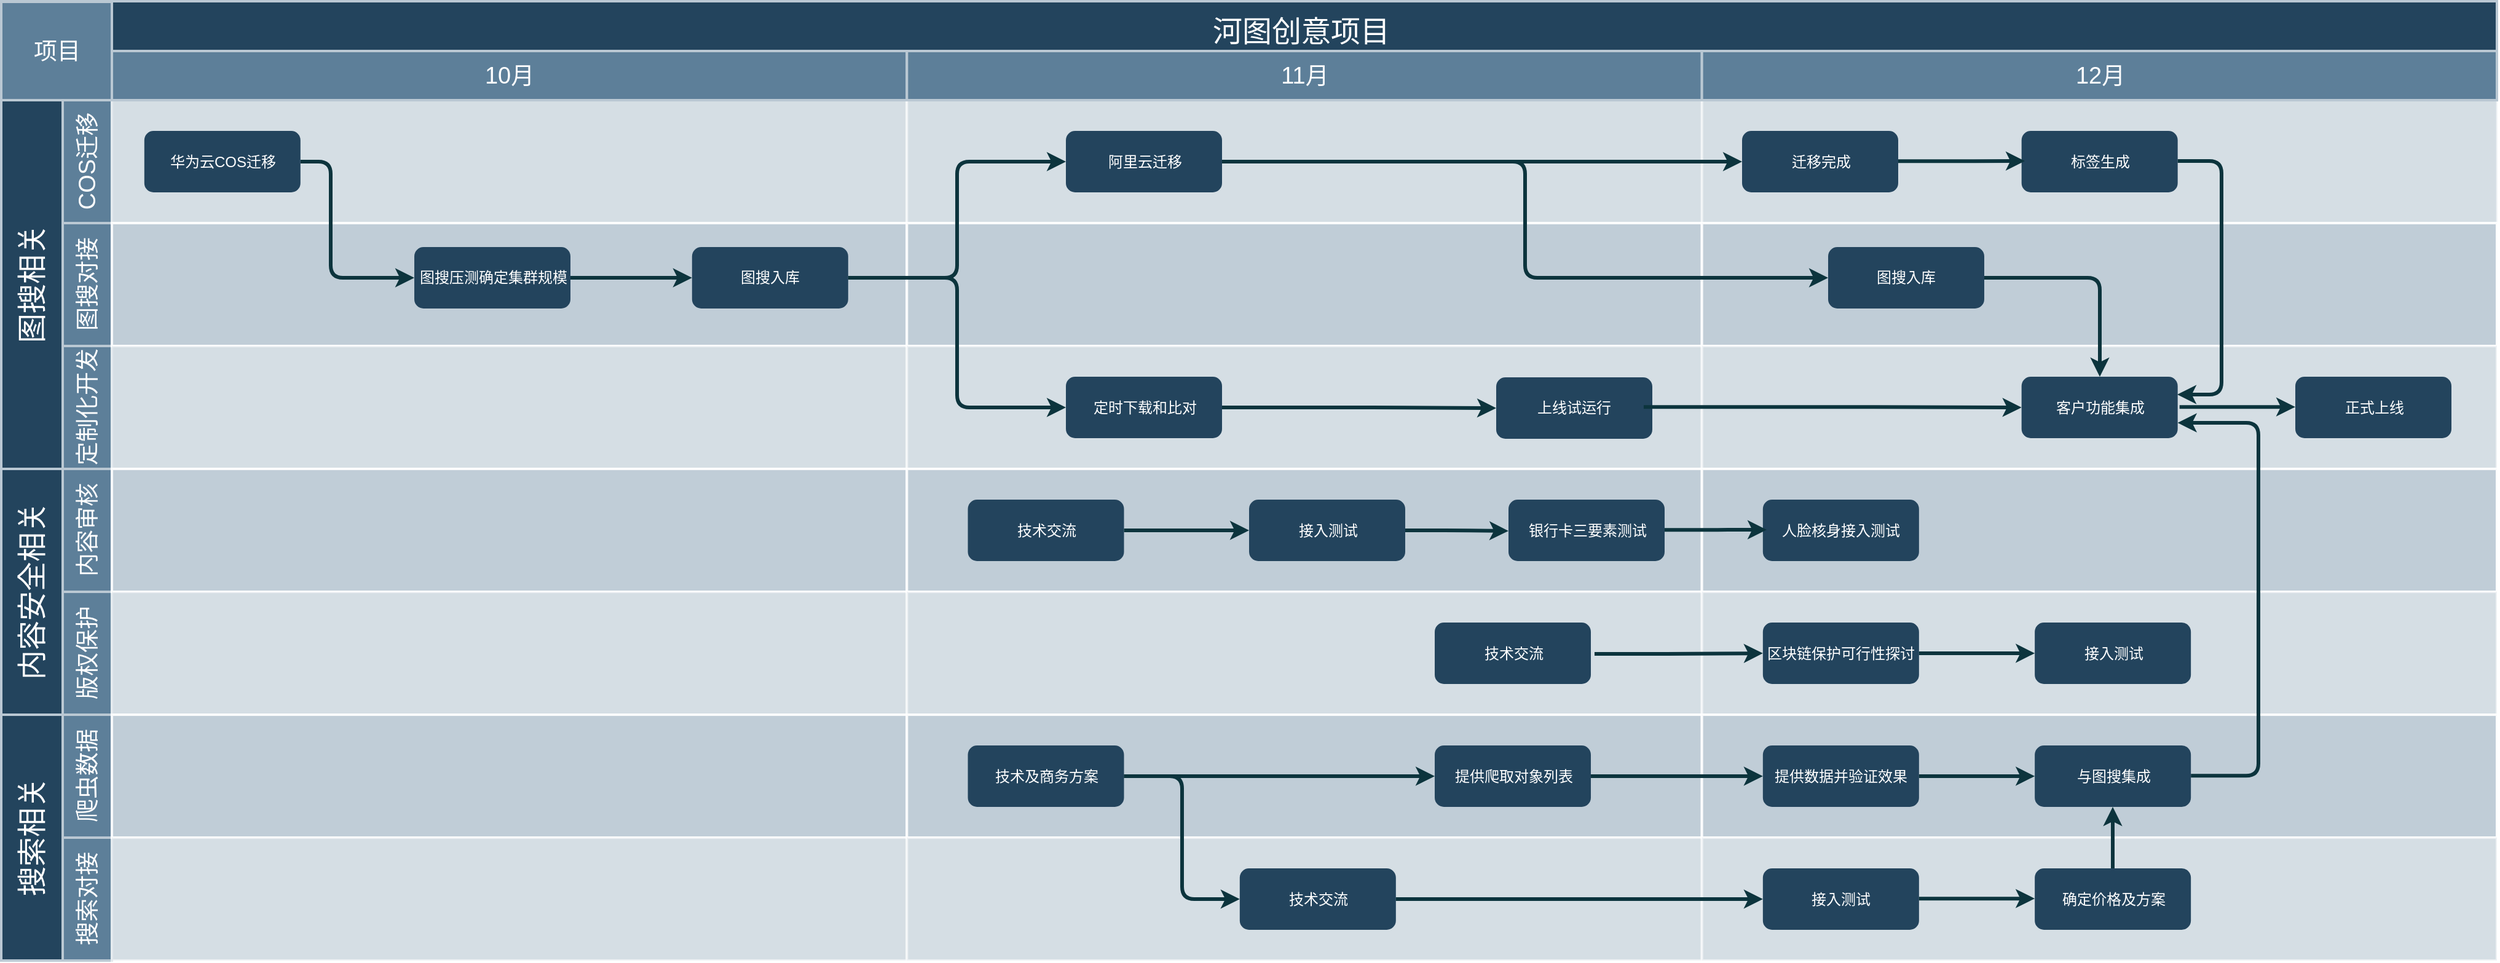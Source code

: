 <mxfile version="14.7.6" type="github">
  <diagram id="6a731a19-8d31-9384-78a2-239565b7b9f0" name="Page-1">
    <mxGraphModel dx="1722" dy="114" grid="1" gridSize="10" guides="1" tooltips="1" connect="1" arrows="1" fold="1" page="1" pageScale="1" pageWidth="1169" pageHeight="827" background="none" math="0" shadow="0">
      <root>
        <mxCell id="0" />
        <mxCell id="1" parent="0" />
        <mxCell id="56" value="河图创意项目" style="strokeColor=#BAC8D3;fillColor=#23445D;fontSize=24;strokeWidth=2;fontFamily=Helvetica;html=1;fontStyle=0;spacingBottom=8;spacingRight=0;spacingLeft=83;fontColor=#FFFFFF;" parent="1" vertex="1">
          <mxGeometry x="154" y="850" width="2030" height="57" as="geometry" />
        </mxCell>
        <mxCell id="57" value="图搜相关" style="strokeColor=#BAC8D3;fillColor=#23445D;fontSize=24;strokeWidth=2;horizontal=0;fontFamily=Helvetica;html=1;fontStyle=0;fontColor=#FFFFFF;" parent="1" vertex="1">
          <mxGeometry x="154" y="930.5" width="50" height="300" as="geometry" />
        </mxCell>
        <mxCell id="58" value="COS迁移" style="strokeColor=#BAC8D3;fillColor=#5d7f99;fontSize=19;strokeWidth=2;horizontal=0;fontFamily=Helvetica;html=1;labelBackgroundColor=none;fontColor=#FFFFFF;" parent="1" vertex="1">
          <mxGeometry x="204" y="930.5" width="40" height="100" as="geometry" />
        </mxCell>
        <mxCell id="59" value="项目" style="strokeColor=#BAC8D3;fillColor=#5d7f99;fontSize=19;strokeWidth=2;fontFamily=Helvetica;html=1;labelBackgroundColor=none;fontColor=#FFFFFF;" parent="1" vertex="1">
          <mxGeometry x="154" y="850.5" width="90" height="80" as="geometry" />
        </mxCell>
        <mxCell id="60" value="图搜对接" style="strokeColor=#BAC8D3;fillColor=#5d7f99;fontSize=19;strokeWidth=2;horizontal=0;fontFamily=Helvetica;html=1;labelBackgroundColor=none;fontColor=#FFFFFF;" parent="1" vertex="1">
          <mxGeometry x="204" y="1030.5" width="40" height="100" as="geometry" />
        </mxCell>
        <mxCell id="61" value="定制化开发" style="strokeColor=#BAC8D3;fillColor=#5d7f99;fontSize=19;strokeWidth=2;horizontal=0;fontFamily=Helvetica;html=1;labelBackgroundColor=none;fontColor=#FFFFFF;" parent="1" vertex="1">
          <mxGeometry x="204" y="1130.5" width="40" height="100" as="geometry" />
        </mxCell>
        <mxCell id="62" value="版权保护" style="strokeColor=#BAC8D3;fillColor=#5d7f99;fontSize=19;strokeWidth=2;horizontal=0;fontFamily=Helvetica;html=1;labelBackgroundColor=none;fontColor=#FFFFFF;" parent="1" vertex="1">
          <mxGeometry x="204" y="1330.5" width="40" height="100" as="geometry" />
        </mxCell>
        <mxCell id="63" value="内容审核" style="strokeColor=#BAC8D3;fillColor=#5d7f99;fontSize=19;strokeWidth=2;horizontal=0;fontFamily=Helvetica;html=1;labelBackgroundColor=none;fontColor=#FFFFFF;" parent="1" vertex="1">
          <mxGeometry x="204" y="1230.5" width="40" height="100" as="geometry" />
        </mxCell>
        <mxCell id="64" value="内容安全相关" style="strokeColor=#BAC8D3;fillColor=#23445D;fontSize=24;strokeWidth=2;horizontal=0;fontFamily=Helvetica;html=1;fontStyle=0;fontColor=#FFFFFF;" parent="1" vertex="1">
          <mxGeometry x="154" y="1230.5" width="50" height="200" as="geometry" />
        </mxCell>
        <mxCell id="65" value="搜索对接" style="strokeColor=#BAC8D3;fillColor=#5d7f99;fontSize=19;strokeWidth=2;horizontal=0;fontFamily=Helvetica;html=1;labelBackgroundColor=none;fontColor=#FFFFFF;" parent="1" vertex="1">
          <mxGeometry x="204" y="1530.5" width="40" height="100" as="geometry" />
        </mxCell>
        <mxCell id="66" value="爬虫数据" style="strokeColor=#BAC8D3;fillColor=#5d7f99;fontSize=19;strokeWidth=2;horizontal=0;fontFamily=Helvetica;html=1;labelBackgroundColor=none;fontColor=#FFFFFF;" parent="1" vertex="1">
          <mxGeometry x="204" y="1430.5" width="40" height="100" as="geometry" />
        </mxCell>
        <mxCell id="67" value="搜索相关" style="strokeColor=#BAC8D3;fillColor=#23445D;fontSize=24;strokeWidth=2;horizontal=0;fontFamily=Helvetica;html=1;fontStyle=0;fontColor=#FFFFFF;" parent="1" vertex="1">
          <mxGeometry x="154" y="1430.5" width="50" height="200" as="geometry" />
        </mxCell>
        <mxCell id="68" value="" style="strokeColor=#FFFFFF;fillColor=#BAC8D3;fontSize=18;strokeWidth=2;fontFamily=Helvetica;html=1;opacity=60;fontColor=#FFFFFF;" parent="1" vertex="1">
          <mxGeometry x="244" y="930.5" width="646.667" height="100" as="geometry" />
        </mxCell>
        <mxCell id="69" value="" style="strokeColor=#FFFFFF;fillColor=#BAC8D3;fontSize=18;strokeWidth=2;fontFamily=Helvetica;html=1;opacity=90;fontColor=#FFFFFF;" parent="1" vertex="1">
          <mxGeometry x="244" y="1030.5" width="646.667" height="100" as="geometry" />
        </mxCell>
        <mxCell id="70" value="" style="strokeColor=#FFFFFF;fillColor=#BAC8D3;fontSize=18;strokeWidth=2;fontFamily=Helvetica;html=1;opacity=60;fontColor=#FFFFFF;" parent="1" vertex="1">
          <mxGeometry x="244" y="1130.5" width="646.667" height="100" as="geometry" />
        </mxCell>
        <mxCell id="71" value="" style="strokeColor=#FFFFFF;fillColor=#BAC8D3;fontSize=18;strokeWidth=2;fontFamily=Helvetica;html=1;opacity=90;fontColor=#FFFFFF;" parent="1" vertex="1">
          <mxGeometry x="244" y="1230.5" width="646.667" height="100" as="geometry" />
        </mxCell>
        <mxCell id="72" value="" style="strokeColor=#FFFFFF;fillColor=#BAC8D3;fontSize=18;strokeWidth=2;fontFamily=Helvetica;html=1;opacity=60;fontColor=#FFFFFF;" parent="1" vertex="1">
          <mxGeometry x="244" y="1330.5" width="646.667" height="100" as="geometry" />
        </mxCell>
        <mxCell id="73" value="" style="strokeColor=#FFFFFF;fillColor=#BAC8D3;fontSize=18;strokeWidth=2;fontFamily=Helvetica;html=1;opacity=90;fontColor=#FFFFFF;" parent="1" vertex="1">
          <mxGeometry x="244" y="1430.5" width="646.667" height="100" as="geometry" />
        </mxCell>
        <mxCell id="74" value="" style="strokeColor=#FFFFFF;fillColor=#BAC8D3;fontSize=18;strokeWidth=2;fontFamily=Helvetica;html=1;opacity=60;fontColor=#FFFFFF;" parent="1" vertex="1">
          <mxGeometry x="244" y="1530.5" width="646.667" height="100" as="geometry" />
        </mxCell>
        <mxCell id="75" value="" style="strokeColor=#FFFFFF;fillColor=#BAC8D3;fontSize=18;strokeWidth=2;fontFamily=Helvetica;html=1;opacity=60;fontColor=#FFFFFF;" parent="1" vertex="1">
          <mxGeometry x="890.667" y="930.5" width="647" height="100" as="geometry" />
        </mxCell>
        <mxCell id="76" value="" style="strokeColor=#FFFFFF;fillColor=#BAC8D3;fontSize=18;strokeWidth=2;fontFamily=Helvetica;html=1;opacity=90;fontColor=#FFFFFF;" parent="1" vertex="1">
          <mxGeometry x="890.667" y="1030.5" width="646.667" height="100" as="geometry" />
        </mxCell>
        <mxCell id="77" value="" style="strokeColor=#FFFFFF;fillColor=#BAC8D3;fontSize=18;strokeWidth=2;fontFamily=Helvetica;html=1;opacity=60;fontColor=#FFFFFF;" parent="1" vertex="1">
          <mxGeometry x="890.667" y="1130.5" width="646.667" height="100" as="geometry" />
        </mxCell>
        <mxCell id="78" value="" style="strokeColor=#FFFFFF;fillColor=#BAC8D3;fontSize=18;strokeWidth=2;fontFamily=Helvetica;html=1;opacity=90;fontColor=#FFFFFF;" parent="1" vertex="1">
          <mxGeometry x="890.667" y="1230.5" width="646.667" height="100" as="geometry" />
        </mxCell>
        <mxCell id="79" value="" style="strokeColor=#FFFFFF;fillColor=#BAC8D3;fontSize=18;strokeWidth=2;fontFamily=Helvetica;html=1;opacity=60;fontColor=#FFFFFF;" parent="1" vertex="1">
          <mxGeometry x="890.667" y="1330.5" width="646.667" height="100" as="geometry" />
        </mxCell>
        <mxCell id="80" value="" style="strokeColor=#FFFFFF;fillColor=#BAC8D3;fontSize=18;strokeWidth=2;fontFamily=Helvetica;html=1;opacity=90;fontColor=#FFFFFF;" parent="1" vertex="1">
          <mxGeometry x="890.667" y="1430.5" width="646.667" height="100" as="geometry" />
        </mxCell>
        <mxCell id="81" value="" style="strokeColor=#FFFFFF;fillColor=#BAC8D3;fontSize=18;strokeWidth=2;fontFamily=Helvetica;html=1;opacity=60;fontStyle=4;fontColor=#FFFFFF;" parent="1" vertex="1">
          <mxGeometry x="890.667" y="1530.5" width="646.667" height="100" as="geometry" />
        </mxCell>
        <mxCell id="82" value="" style="strokeColor=#FFFFFF;fillColor=#BAC8D3;fontSize=18;strokeWidth=2;fontFamily=Helvetica;html=1;opacity=60;fontColor=#FFFFFF;" parent="1" vertex="1">
          <mxGeometry x="1537.333" y="930.5" width="647" height="100" as="geometry" />
        </mxCell>
        <mxCell id="83" value="" style="strokeColor=#FFFFFF;fillColor=#BAC8D3;fontSize=18;strokeWidth=2;fontFamily=Helvetica;html=1;opacity=90;fontColor=#FFFFFF;" parent="1" vertex="1">
          <mxGeometry x="1537.333" y="1030.5" width="646.667" height="100" as="geometry" />
        </mxCell>
        <mxCell id="84" value="" style="strokeColor=#FFFFFF;fillColor=#BAC8D3;fontSize=18;strokeWidth=2;fontFamily=Helvetica;html=1;opacity=60;fontColor=#FFFFFF;" parent="1" vertex="1">
          <mxGeometry x="1537.333" y="1130.5" width="646.667" height="100" as="geometry" />
        </mxCell>
        <mxCell id="85" value="" style="strokeColor=#FFFFFF;fillColor=#BAC8D3;fontSize=18;strokeWidth=2;fontFamily=Helvetica;html=1;opacity=90;fontColor=#FFFFFF;" parent="1" vertex="1">
          <mxGeometry x="1537.333" y="1230.5" width="646.667" height="100" as="geometry" />
        </mxCell>
        <mxCell id="86" value="" style="strokeColor=#FFFFFF;fillColor=#BAC8D3;fontSize=18;strokeWidth=2;fontFamily=Helvetica;html=1;opacity=60;fontColor=#FFFFFF;" parent="1" vertex="1">
          <mxGeometry x="1537.333" y="1330.5" width="646.667" height="100" as="geometry" />
        </mxCell>
        <mxCell id="87" value="" style="strokeColor=#FFFFFF;fillColor=#BAC8D3;fontSize=18;strokeWidth=2;fontFamily=Helvetica;html=1;opacity=90;fontColor=#FFFFFF;" parent="1" vertex="1">
          <mxGeometry x="1537.333" y="1430.5" width="646.667" height="100" as="geometry" />
        </mxCell>
        <mxCell id="88" value="" style="strokeColor=#FFFFFF;fillColor=#BAC8D3;fontSize=18;strokeWidth=2;fontFamily=Helvetica;html=1;opacity=60;fontStyle=4;fontColor=#FFFFFF;" parent="1" vertex="1">
          <mxGeometry x="1537.333" y="1530.5" width="646.667" height="100" as="geometry" />
        </mxCell>
        <mxCell id="89" style="edgeStyle=orthogonalEdgeStyle;rounded=1;jumpStyle=none;html=1;exitX=1;exitY=0.5;entryX=0;entryY=0.5;labelBackgroundColor=#ffffff;startArrow=none;startFill=0;endArrow=classic;jettySize=auto;orthogonalLoop=1;strokeColor=#0C343D;strokeWidth=3;fontFamily=Helvetica;fontSize=11;fontColor=#FFFFFF;" parent="1" source="90" target="92" edge="1">
          <mxGeometry relative="1" as="geometry">
            <Array as="points">
              <mxPoint x="422" y="981" />
              <mxPoint x="422" y="1075" />
            </Array>
          </mxGeometry>
        </mxCell>
        <mxCell id="90" value="&lt;font&gt;华为云COS迁移&lt;/font&gt;" style="rounded=1;fillColor=#23445D;strokeColor=none;strokeWidth=2;fontFamily=Helvetica;html=1;gradientColor=none;fontColor=#FFFFFF;" parent="1" vertex="1">
          <mxGeometry x="270.395" y="955.5" width="127" height="50" as="geometry" />
        </mxCell>
        <mxCell id="91" value="图搜入库" style="rounded=1;fillColor=#23445D;strokeColor=none;strokeWidth=2;fontFamily=Helvetica;html=1;gradientColor=none;fontColor=#FFFFFF;" parent="1" vertex="1">
          <mxGeometry x="715.905" y="1050" width="127" height="50" as="geometry" />
        </mxCell>
        <mxCell id="92" value="图搜压测确定集群规模" style="rounded=1;fillColor=#23445D;strokeColor=none;strokeWidth=2;fontFamily=Helvetica;html=1;gradientColor=none;fontColor=#FFFFFF;" parent="1" vertex="1">
          <mxGeometry x="490.004" y="1050" width="127" height="50" as="geometry" />
        </mxCell>
        <mxCell id="96" value="技术交流" style="rounded=1;fillColor=#23445D;strokeColor=none;strokeWidth=2;fontFamily=Helvetica;html=1;gradientColor=none;fontColor=#FFFFFF;" parent="1" vertex="1">
          <mxGeometry x="1320.004" y="1355.5" width="127" height="50" as="geometry" />
        </mxCell>
        <mxCell id="97" value="定时下载和比对" style="rounded=1;fillColor=#23445D;strokeColor=none;strokeWidth=2;fontFamily=Helvetica;html=1;gradientColor=none;fontColor=#FFFFFF;" parent="1" vertex="1">
          <mxGeometry x="1020.005" y="1155.5" width="127" height="50" as="geometry" />
        </mxCell>
        <mxCell id="98" value="阿里云迁移" style="rounded=1;fillColor=#23445D;strokeColor=none;strokeWidth=2;fontFamily=Helvetica;html=1;gradientColor=none;fontColor=#FFFFFF;" parent="1" vertex="1">
          <mxGeometry x="1020.001" y="955.5" width="127" height="50" as="geometry" />
        </mxCell>
        <mxCell id="99" value="与图搜集成" style="rounded=1;fillColor=#23445D;strokeColor=none;strokeWidth=2;gradientColor=none;fontFamily=Helvetica;html=1;fontColor=#FFFFFF;" parent="1" vertex="1">
          <mxGeometry x="1808.078" y="1455.5" width="127" height="50" as="geometry" />
        </mxCell>
        <mxCell id="100" value="接入测试" style="rounded=1;fillColor=#23445D;strokeColor=none;strokeWidth=2;fontFamily=Helvetica;html=1;gradientColor=none;fontColor=#FFFFFF;" parent="1" vertex="1">
          <mxGeometry x="1169.005" y="1255.5" width="127" height="50" as="geometry" />
        </mxCell>
        <mxCell id="101" value="技术交流" style="rounded=1;fillColor=#23445D;strokeColor=none;strokeWidth=2;fontFamily=Helvetica;html=1;gradientColor=none;fontColor=#FFFFFF;" parent="1" vertex="1">
          <mxGeometry x="1161.415" y="1555.5" width="127" height="50" as="geometry" />
        </mxCell>
        <mxCell id="102" value="技术及商务方案" style="rounded=1;fillColor=#23445D;strokeColor=none;strokeWidth=2;fontFamily=Helvetica;html=1;gradientColor=none;fontColor=#FFFFFF;" parent="1" vertex="1">
          <mxGeometry x="940.259" y="1455.5" width="127" height="50" as="geometry" />
        </mxCell>
        <mxCell id="103" value="提供爬取对象列表" style="rounded=1;fillColor=#23445D;strokeColor=none;strokeWidth=2;fontFamily=Helvetica;html=1;gradientColor=none;fontColor=#FFFFFF;" parent="1" vertex="1">
          <mxGeometry x="1320.005" y="1455.5" width="127" height="50" as="geometry" />
        </mxCell>
        <mxCell id="104" value="技术交流" style="rounded=1;fillColor=#23445D;strokeColor=none;strokeWidth=2;fontFamily=Helvetica;html=1;gradientColor=none;fontColor=#FFFFFF;" parent="1" vertex="1">
          <mxGeometry x="940.259" y="1255.5" width="127" height="50" as="geometry" />
        </mxCell>
        <mxCell id="106" value="区块链保护可行性探讨" style="rounded=1;fillColor=#23445D;strokeColor=none;strokeWidth=2;gradientColor=none;fontFamily=Helvetica;html=1;fontColor=#FFFFFF;" parent="1" vertex="1">
          <mxGeometry x="1586.925" y="1355.5" width="127" height="50" as="geometry" />
        </mxCell>
        <mxCell id="107" value="接入测试" style="rounded=1;fillColor=#23445D;strokeColor=none;strokeWidth=2;gradientColor=none;fontFamily=Helvetica;html=1;fontColor=#FFFFFF;" parent="1" vertex="1">
          <mxGeometry x="1808.082" y="1355.5" width="127" height="50" as="geometry" />
        </mxCell>
        <mxCell id="108" value="图搜入库" style="rounded=1;fillColor=#23445D;strokeColor=none;strokeWidth=2;gradientColor=none;fontFamily=Helvetica;html=1;fontColor=#FFFFFF;" parent="1" vertex="1">
          <mxGeometry x="1639.998" y="1050" width="127" height="50" as="geometry" />
        </mxCell>
        <mxCell id="109" value="提供数据并验证效果" style="rounded=1;fillColor=#23445D;strokeColor=none;strokeWidth=2;gradientColor=none;fontFamily=Helvetica;html=1;fontColor=#FFFFFF;" parent="1" vertex="1">
          <mxGeometry x="1586.925" y="1455.5" width="127" height="50" as="geometry" />
        </mxCell>
        <mxCell id="110" value="确定价格及方案" style="rounded=1;fillColor=#23445D;strokeColor=none;strokeWidth=2;gradientColor=none;fontFamily=Helvetica;html=1;fontColor=#FFFFFF;" parent="1" vertex="1">
          <mxGeometry x="1808.082" y="1555.5" width="127" height="50" as="geometry" />
        </mxCell>
        <mxCell id="111" value="迁移完成" style="rounded=1;fillColor=#23445D;strokeColor=none;strokeWidth=2;gradientColor=none;fontFamily=Helvetica;html=1;fontColor=#FFFFFF;" parent="1" vertex="1">
          <mxGeometry x="1570.002" y="955.5" width="127" height="50" as="geometry" />
        </mxCell>
        <mxCell id="114" value="" style="edgeStyle=elbowEdgeStyle;elbow=horizontal;strokeWidth=3;strokeColor=#0C343D;fontFamily=Helvetica;html=1;fontColor=#FFFFFF;" parent="1" source="92" target="91" edge="1">
          <mxGeometry x="6.449" y="830.5" width="131.973" height="100" as="geometry">
            <mxPoint x="6.449" y="930.5" as="sourcePoint" />
            <mxPoint x="138.422" y="830.5" as="targetPoint" />
          </mxGeometry>
        </mxCell>
        <mxCell id="119" value="" style="edgeStyle=elbowEdgeStyle;elbow=horizontal;strokeWidth=3;strokeColor=#0C343D;fontFamily=Helvetica;html=1;fontColor=#FFFFFF;" parent="1" source="91" target="97" edge="1">
          <mxGeometry x="6.449" y="830.5" width="131.973" height="100" as="geometry">
            <mxPoint x="6.449" y="930.5" as="sourcePoint" />
            <mxPoint x="138.422" y="830.5" as="targetPoint" />
          </mxGeometry>
        </mxCell>
        <mxCell id="121" value="" style="edgeStyle=elbowEdgeStyle;elbow=horizontal;strokeWidth=3;strokeColor=#0C343D;fontFamily=Helvetica;html=1;fontColor=#FFFFFF;" parent="1" source="104" target="100" edge="1">
          <mxGeometry x="6.449" y="830.5" width="131.973" height="100" as="geometry">
            <mxPoint x="6.449" y="930.5" as="sourcePoint" />
            <mxPoint x="138.422" y="830.5" as="targetPoint" />
          </mxGeometry>
        </mxCell>
        <mxCell id="122" value="" style="edgeStyle=elbowEdgeStyle;elbow=horizontal;strokeWidth=3;strokeColor=#0C343D;fontFamily=Helvetica;html=1;fontColor=#FFFFFF;" parent="1" source="91" target="98" edge="1">
          <mxGeometry x="6.449" y="830.5" width="131.973" height="100" as="geometry">
            <mxPoint x="6.449" y="930.5" as="sourcePoint" />
            <mxPoint x="138.422" y="830.5" as="targetPoint" />
          </mxGeometry>
        </mxCell>
        <mxCell id="124" value="" style="edgeStyle=elbowEdgeStyle;elbow=horizontal;strokeWidth=3;strokeColor=#0C343D;fontFamily=Helvetica;html=1;fontColor=#FFFFFF;" parent="1" source="102" target="103" edge="1">
          <mxGeometry x="6.449" y="830.5" width="131.973" height="100" as="geometry">
            <mxPoint x="6.449" y="930.5" as="sourcePoint" />
            <mxPoint x="138.422" y="830.5" as="targetPoint" />
          </mxGeometry>
        </mxCell>
        <mxCell id="125" value="" style="edgeStyle=elbowEdgeStyle;elbow=horizontal;strokeWidth=3;strokeColor=#0C343D;fontFamily=Helvetica;html=1;fontColor=#FFFFFF;" parent="1" source="102" target="101" edge="1">
          <mxGeometry x="6.449" y="830.5" width="131.973" height="100" as="geometry">
            <mxPoint x="6.449" y="930.5" as="sourcePoint" />
            <mxPoint x="138.422" y="830.5" as="targetPoint" />
          </mxGeometry>
        </mxCell>
        <mxCell id="126" value="" style="edgeStyle=elbowEdgeStyle;elbow=horizontal;strokeWidth=3;strokeColor=#0C343D;fontFamily=Helvetica;html=1;fontColor=#FFFFFF;entryX=0;entryY=0.5;entryDx=0;entryDy=0;" parent="1" source="101" target="1xZKk41ooYOYrkaOtgBi-158" edge="1">
          <mxGeometry x="6.449" y="830.5" width="131.973" height="100" as="geometry">
            <mxPoint x="6.449" y="930.5" as="sourcePoint" />
            <mxPoint x="138.422" y="830.5" as="targetPoint" />
          </mxGeometry>
        </mxCell>
        <mxCell id="127" value="" style="edgeStyle=elbowEdgeStyle;elbow=horizontal;strokeWidth=3;strokeColor=#0C343D;fontFamily=Helvetica;html=1;fontColor=#FFFFFF;" parent="1" source="110" target="99" edge="1">
          <mxGeometry x="6.449" y="830.5" width="131.973" height="100" as="geometry">
            <mxPoint x="6.449" y="930.5" as="sourcePoint" />
            <mxPoint x="138.422" y="830.5" as="targetPoint" />
          </mxGeometry>
        </mxCell>
        <mxCell id="128" value="" style="edgeStyle=elbowEdgeStyle;elbow=horizontal;strokeWidth=3;strokeColor=#0C343D;fontFamily=Helvetica;html=1;fontColor=#FFFFFF;entryX=0.5;entryY=0;entryDx=0;entryDy=0;" parent="1" source="108" target="1xZKk41ooYOYrkaOtgBi-146" edge="1">
          <mxGeometry x="6.449" y="830.5" width="131.973" height="100" as="geometry">
            <mxPoint x="6.449" y="930.5" as="sourcePoint" />
            <mxPoint x="138.422" y="830.5" as="targetPoint" />
            <Array as="points">
              <mxPoint x="1861" y="1110" />
              <mxPoint x="1680" y="1160" />
            </Array>
          </mxGeometry>
        </mxCell>
        <mxCell id="129" value="" style="edgeStyle=elbowEdgeStyle;elbow=horizontal;strokeWidth=3;strokeColor=#0C343D;fontFamily=Helvetica;html=1;fontColor=#FFFFFF;entryX=0;entryY=0.5;entryDx=0;entryDy=0;" parent="1" source="109" target="99" edge="1">
          <mxGeometry x="6.449" y="830.5" width="131.973" height="100" as="geometry">
            <mxPoint x="6.449" y="930.5" as="sourcePoint" />
            <mxPoint x="138.422" y="830.5" as="targetPoint" />
          </mxGeometry>
        </mxCell>
        <mxCell id="131" value="" style="edgeStyle=elbowEdgeStyle;elbow=horizontal;strokeWidth=3;strokeColor=#0C343D;fontFamily=Helvetica;html=1;fontColor=#FFFFFF;" parent="1" source="103" target="109" edge="1">
          <mxGeometry x="6.449" y="830.5" width="131.973" height="100" as="geometry">
            <mxPoint x="6.449" y="930.5" as="sourcePoint" />
            <mxPoint x="138.422" y="830.5" as="targetPoint" />
          </mxGeometry>
        </mxCell>
        <mxCell id="132" value="" style="edgeStyle=elbowEdgeStyle;elbow=horizontal;strokeWidth=3;strokeColor=#0C343D;fontFamily=Helvetica;html=1;fontColor=#FFFFFF;" parent="1" source="100" edge="1">
          <mxGeometry x="6.449" y="830.5" width="131.973" height="100" as="geometry">
            <mxPoint x="6.449" y="930.5" as="sourcePoint" />
            <mxPoint x="1380" y="1281" as="targetPoint" />
          </mxGeometry>
        </mxCell>
        <mxCell id="133" value="" style="edgeStyle=elbowEdgeStyle;elbow=horizontal;strokeWidth=3;strokeColor=#0C343D;fontFamily=Helvetica;html=1;fontColor=#FFFFFF;entryX=0;entryY=0.5;entryDx=0;entryDy=0;" parent="1" source="97" target="1xZKk41ooYOYrkaOtgBi-147" edge="1">
          <mxGeometry x="6.449" y="830.5" width="131.973" height="100" as="geometry">
            <mxPoint x="6.449" y="930.5" as="sourcePoint" />
            <mxPoint x="138.422" y="830.5" as="targetPoint" />
          </mxGeometry>
        </mxCell>
        <mxCell id="134" value="" style="edgeStyle=elbowEdgeStyle;elbow=horizontal;strokeWidth=3;strokeColor=#0C343D;fontFamily=Helvetica;html=1;fontColor=#FFFFFF;" parent="1" source="98" target="108" edge="1">
          <mxGeometry x="6.449" y="830.5" width="131.973" height="100" as="geometry">
            <mxPoint x="6.449" y="930.5" as="sourcePoint" />
            <mxPoint x="138.422" y="830.5" as="targetPoint" />
            <Array as="points" />
          </mxGeometry>
        </mxCell>
        <mxCell id="135" value="" style="edgeStyle=elbowEdgeStyle;elbow=horizontal;strokeWidth=3;strokeColor=#0C343D;fontFamily=Helvetica;html=1;fontColor=#FFFFFF;" parent="1" source="98" target="111" edge="1">
          <mxGeometry x="6.449" y="830.5" width="131.973" height="100" as="geometry">
            <mxPoint x="6.449" y="930.5" as="sourcePoint" />
            <mxPoint x="138.422" y="830.5" as="targetPoint" />
          </mxGeometry>
        </mxCell>
        <mxCell id="138" value="" style="edgeStyle=elbowEdgeStyle;elbow=horizontal;strokeWidth=3;strokeColor=#0C343D;fontFamily=Helvetica;html=1;fontColor=#FFFFFF;" parent="1" source="106" target="107" edge="1">
          <mxGeometry x="6.449" y="830.5" width="131.973" height="100" as="geometry">
            <mxPoint x="6.449" y="930.5" as="sourcePoint" />
            <mxPoint x="138.422" y="830.5" as="targetPoint" />
          </mxGeometry>
        </mxCell>
        <mxCell id="140" value="" style="group;fontColor=#FFFFFF;" parent="1" vertex="1" connectable="0">
          <mxGeometry x="244" y="890.5" width="646.667" height="40" as="geometry" />
        </mxCell>
        <mxCell id="141" value="10月" style="strokeColor=#BAC8D3;fillColor=#5d7f99;fontSize=19;strokeWidth=2;fontFamily=Helvetica;html=1;labelBackgroundColor=none;fontColor=#FFFFFF;" parent="140" vertex="1">
          <mxGeometry width="646.666" height="40" as="geometry" />
        </mxCell>
        <mxCell id="142" value="11月" style="strokeColor=#BAC8D3;fillColor=#5d7f99;fontSize=19;strokeWidth=2;fontFamily=Helvetica;html=1;labelBackgroundColor=none;fontColor=#FFFFFF;" parent="140" vertex="1">
          <mxGeometry x="646.666" width="646.666" height="40" as="geometry" />
        </mxCell>
        <mxCell id="143" value="12月" style="strokeColor=#BAC8D3;fillColor=#5d7f99;fontSize=19;strokeWidth=2;fontFamily=Helvetica;html=1;labelBackgroundColor=none;fontColor=#FFFFFF;" parent="140" vertex="1">
          <mxGeometry x="1293.331" width="646.667" height="40" as="geometry" />
        </mxCell>
        <mxCell id="1xZKk41ooYOYrkaOtgBi-146" value="客户功能集成" style="rounded=1;fillColor=#23445D;strokeColor=none;strokeWidth=2;fontFamily=Helvetica;html=1;gradientColor=none;fontColor=#FFFFFF;" vertex="1" parent="1">
          <mxGeometry x="1797.335" y="1155.5" width="127" height="50" as="geometry" />
        </mxCell>
        <mxCell id="1xZKk41ooYOYrkaOtgBi-147" value="上线试运行" style="rounded=1;fillColor=#23445D;strokeColor=none;strokeWidth=2;gradientColor=none;fontFamily=Helvetica;html=1;fontColor=#FFFFFF;" vertex="1" parent="1">
          <mxGeometry x="1369.998" y="1156" width="127" height="50" as="geometry" />
        </mxCell>
        <mxCell id="1xZKk41ooYOYrkaOtgBi-148" value="" style="edgeStyle=elbowEdgeStyle;elbow=horizontal;strokeWidth=3;strokeColor=#0C343D;fontFamily=Helvetica;html=1;fontColor=#FFFFFF;entryX=0;entryY=0.5;entryDx=0;entryDy=0;" edge="1" parent="1" target="1xZKk41ooYOYrkaOtgBi-146">
          <mxGeometry x="349.439" y="830.08" width="131.973" height="100" as="geometry">
            <mxPoint x="1489.995" y="1180.08" as="sourcePoint" />
            <mxPoint x="1712.988" y="1180.58" as="targetPoint" />
          </mxGeometry>
        </mxCell>
        <mxCell id="1xZKk41ooYOYrkaOtgBi-149" value="正式上线" style="rounded=1;fillColor=#23445D;strokeColor=none;strokeWidth=2;fontFamily=Helvetica;html=1;gradientColor=none;fontColor=#FFFFFF;" vertex="1" parent="1">
          <mxGeometry x="2020.005" y="1155.5" width="127" height="50" as="geometry" />
        </mxCell>
        <mxCell id="1xZKk41ooYOYrkaOtgBi-151" value="" style="edgeStyle=elbowEdgeStyle;elbow=horizontal;strokeWidth=3;strokeColor=#0C343D;fontFamily=Helvetica;html=1;fontColor=#FFFFFF;" edge="1" parent="1">
          <mxGeometry x="218.369" y="630.08" width="131.973" height="100" as="geometry">
            <mxPoint x="1925.845" y="1180.08" as="sourcePoint" />
            <mxPoint x="2020.002" y="1180.08" as="targetPoint" />
          </mxGeometry>
        </mxCell>
        <mxCell id="1xZKk41ooYOYrkaOtgBi-152" value="" style="edgeStyle=elbowEdgeStyle;elbow=horizontal;strokeWidth=3;strokeColor=#0C343D;fontFamily=Helvetica;html=1;fontColor=#FFFFFF;" edge="1" parent="1" target="106">
          <mxGeometry x="-292.061" y="834.58" width="131.973" height="100" as="geometry">
            <mxPoint x="1450" y="1381" as="sourcePoint" />
            <mxPoint x="1509.572" y="1384.58" as="targetPoint" />
          </mxGeometry>
        </mxCell>
        <mxCell id="1xZKk41ooYOYrkaOtgBi-153" value="银行卡三要素测试" style="rounded=1;fillColor=#23445D;strokeColor=none;strokeWidth=2;fontFamily=Helvetica;html=1;gradientColor=none;fontColor=#FFFFFF;" vertex="1" parent="1">
          <mxGeometry x="1380.001" y="1255.5" width="127" height="50" as="geometry" />
        </mxCell>
        <mxCell id="1xZKk41ooYOYrkaOtgBi-154" value="人脸核身接入测试" style="rounded=1;fillColor=#23445D;strokeColor=none;strokeWidth=2;fontFamily=Helvetica;html=1;gradientColor=none;fontColor=#FFFFFF;" vertex="1" parent="1">
          <mxGeometry x="1586.925" y="1255.5" width="127" height="50" as="geometry" />
        </mxCell>
        <mxCell id="1xZKk41ooYOYrkaOtgBi-155" value="" style="edgeStyle=elbowEdgeStyle;elbow=horizontal;strokeWidth=3;strokeColor=#0C343D;fontFamily=Helvetica;html=1;fontColor=#FFFFFF;" edge="1" parent="1">
          <mxGeometry x="-200.471" y="730.08" width="131.973" height="100" as="geometry">
            <mxPoint x="1507.005" y="1280.08" as="sourcePoint" />
            <mxPoint x="1590" y="1280" as="targetPoint" />
          </mxGeometry>
        </mxCell>
        <mxCell id="1xZKk41ooYOYrkaOtgBi-157" value="" style="edgeStyle=elbowEdgeStyle;elbow=horizontal;strokeWidth=3;strokeColor=#0C343D;fontFamily=Helvetica;html=1;fontColor=#FFFFFF;entryX=1;entryY=0.75;entryDx=0;entryDy=0;" edge="1" parent="1" target="1xZKk41ooYOYrkaOtgBi-146">
          <mxGeometry x="227.609" y="930.08" width="131.973" height="100" as="geometry">
            <mxPoint x="1935.085" y="1480.08" as="sourcePoint" />
            <mxPoint x="2029.242" y="1480.08" as="targetPoint" />
            <Array as="points">
              <mxPoint x="1990" y="1350" />
            </Array>
          </mxGeometry>
        </mxCell>
        <mxCell id="1xZKk41ooYOYrkaOtgBi-158" value="接入测试" style="rounded=1;fillColor=#23445D;strokeColor=none;strokeWidth=2;gradientColor=none;fontFamily=Helvetica;html=1;fontColor=#FFFFFF;" vertex="1" parent="1">
          <mxGeometry x="1586.925" y="1555.5" width="127" height="50" as="geometry" />
        </mxCell>
        <mxCell id="1xZKk41ooYOYrkaOtgBi-159" value="" style="edgeStyle=elbowEdgeStyle;elbow=horizontal;strokeWidth=3;strokeColor=#0C343D;fontFamily=Helvetica;html=1;fontColor=#FFFFFF;entryX=0;entryY=0.5;entryDx=0;entryDy=0;" edge="1" parent="1">
          <mxGeometry x="6.449" y="930.08" width="131.973" height="100" as="geometry">
            <mxPoint x="1713.925" y="1580.08" as="sourcePoint" />
            <mxPoint x="1808.078" y="1580.08" as="targetPoint" />
          </mxGeometry>
        </mxCell>
        <mxCell id="1xZKk41ooYOYrkaOtgBi-160" value="标签生成" style="rounded=1;fillColor=#23445D;strokeColor=none;strokeWidth=2;gradientColor=none;fontFamily=Helvetica;html=1;fontColor=#FFFFFF;" vertex="1" parent="1">
          <mxGeometry x="1797.338" y="955.5" width="127" height="50" as="geometry" />
        </mxCell>
        <mxCell id="1xZKk41ooYOYrkaOtgBi-161" value="" style="edgeStyle=elbowEdgeStyle;elbow=horizontal;strokeWidth=3;strokeColor=#0C343D;fontFamily=Helvetica;html=1;fontColor=#FFFFFF;" edge="1" parent="1">
          <mxGeometry x="-10.471" y="430.08" width="131.973" height="100" as="geometry">
            <mxPoint x="1697.005" y="980.08" as="sourcePoint" />
            <mxPoint x="1800" y="980" as="targetPoint" />
          </mxGeometry>
        </mxCell>
        <mxCell id="1xZKk41ooYOYrkaOtgBi-162" value="" style="edgeStyle=elbowEdgeStyle;elbow=horizontal;strokeWidth=3;strokeColor=#0C343D;fontFamily=Helvetica;html=1;fontColor=#FFFFFF;" edge="1" parent="1">
          <mxGeometry x="163.789" y="735.5" width="131.973" height="100" as="geometry">
            <mxPoint x="1924.338" y="980" as="sourcePoint" />
            <mxPoint x="1924" y="1170" as="targetPoint" />
            <Array as="points">
              <mxPoint x="1960" y="1070" />
              <mxPoint x="1837.34" y="1065" />
            </Array>
          </mxGeometry>
        </mxCell>
      </root>
    </mxGraphModel>
  </diagram>
</mxfile>
